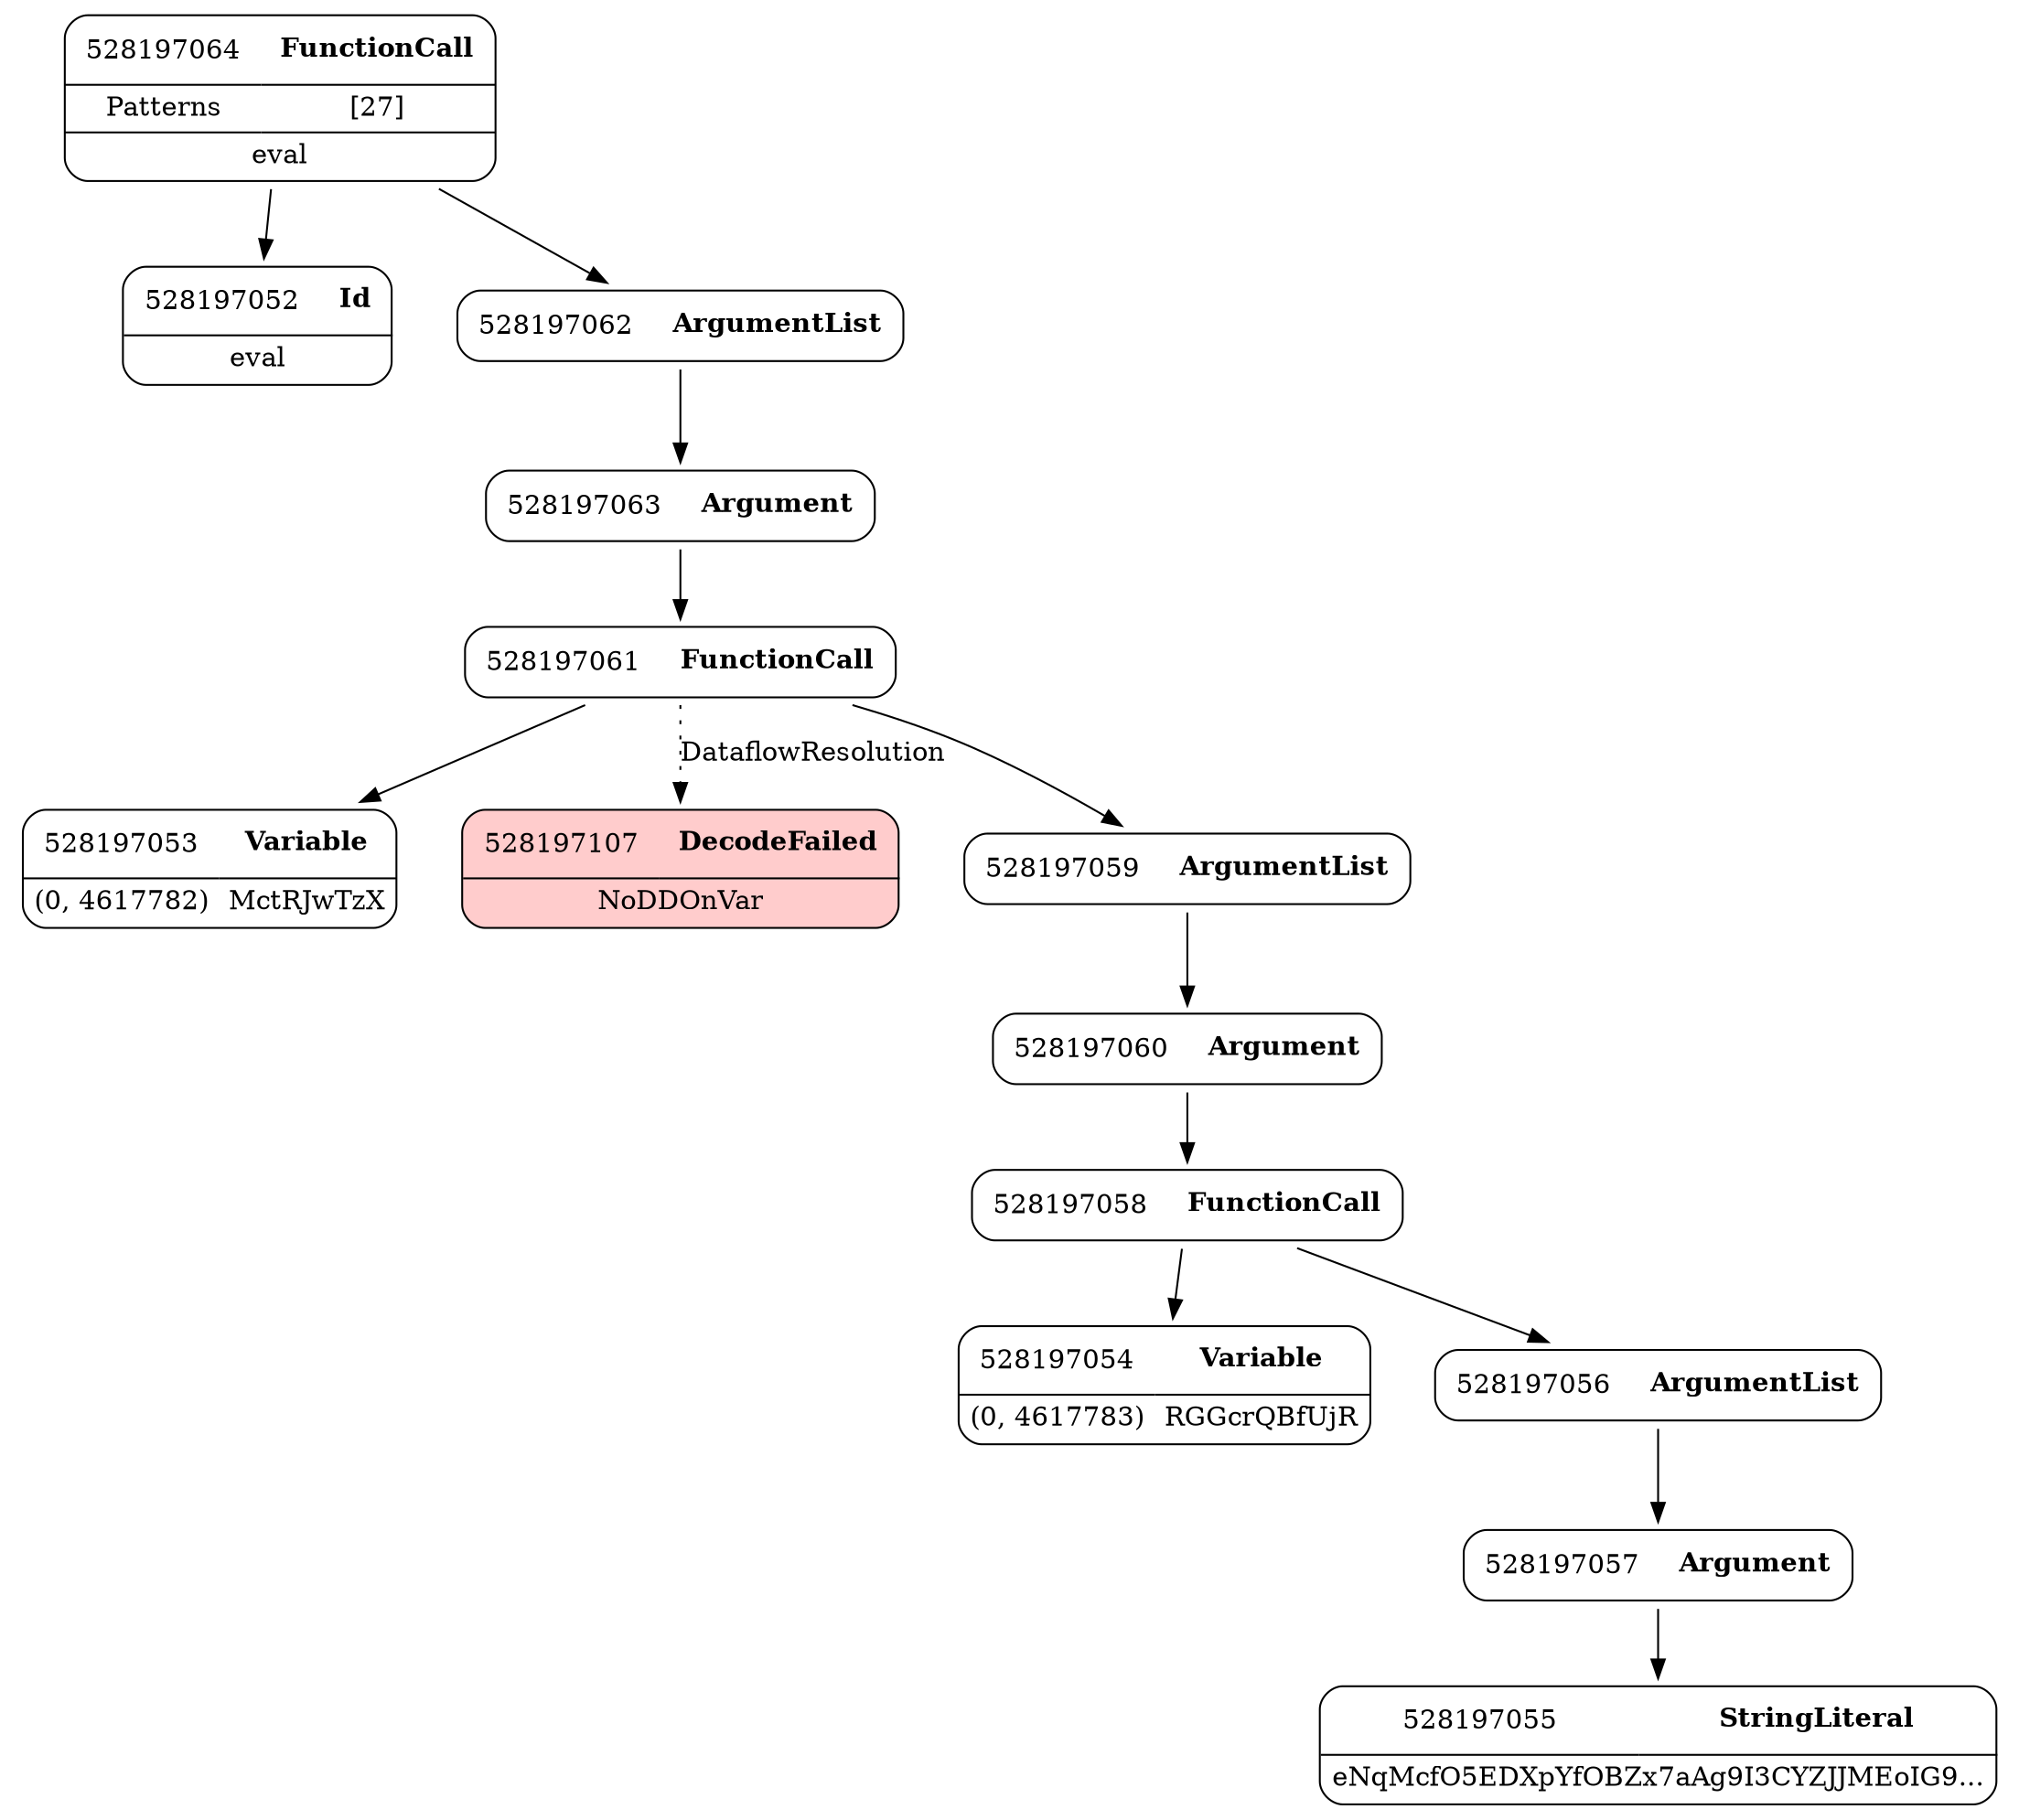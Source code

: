 digraph ast {
node [shape=none];
528197055 [label=<<TABLE border='1' cellspacing='0' cellpadding='10' style='rounded' ><TR><TD border='0'>528197055</TD><TD border='0'><B>StringLiteral</B></TD></TR><HR/><TR><TD border='0' cellpadding='5' colspan='2'>eNqMcfO5EDXpYfOBZx7aAg9I3CYZJJMEoIG9...</TD></TR></TABLE>>];
528197054 [label=<<TABLE border='1' cellspacing='0' cellpadding='10' style='rounded' ><TR><TD border='0'>528197054</TD><TD border='0'><B>Variable</B></TD></TR><HR/><TR><TD border='0' cellpadding='5'>(0, 4617783)</TD><TD border='0' cellpadding='5'>RGGcrQBfUjR</TD></TR></TABLE>>];
528197053 [label=<<TABLE border='1' cellspacing='0' cellpadding='10' style='rounded' ><TR><TD border='0'>528197053</TD><TD border='0'><B>Variable</B></TD></TR><HR/><TR><TD border='0' cellpadding='5'>(0, 4617782)</TD><TD border='0' cellpadding='5'>MctRJwTzX</TD></TR></TABLE>>];
528197052 [label=<<TABLE border='1' cellspacing='0' cellpadding='10' style='rounded' ><TR><TD border='0'>528197052</TD><TD border='0'><B>Id</B></TD></TR><HR/><TR><TD border='0' cellpadding='5' colspan='2'>eval</TD></TR></TABLE>>];
528197107 [label=<<TABLE border='1' cellspacing='0' cellpadding='10' style='rounded' bgcolor='#FFCCCC' ><TR><TD border='0'>528197107</TD><TD border='0'><B>DecodeFailed</B></TD></TR><HR/><TR><TD border='0' cellpadding='5' colspan='2'>NoDDOnVar</TD></TR></TABLE>>];
528197064 [label=<<TABLE border='1' cellspacing='0' cellpadding='10' style='rounded' ><TR><TD border='0'>528197064</TD><TD border='0'><B>FunctionCall</B></TD></TR><HR/><TR><TD border='0' cellpadding='5'>Patterns</TD><TD border='0' cellpadding='5'>[27]</TD></TR><HR/><TR><TD border='0' cellpadding='5' colspan='2'>eval</TD></TR></TABLE>>];
528197064 -> 528197052 [weight=2];
528197064 -> 528197062 [weight=2];
528197059 [label=<<TABLE border='1' cellspacing='0' cellpadding='10' style='rounded' ><TR><TD border='0'>528197059</TD><TD border='0'><B>ArgumentList</B></TD></TR></TABLE>>];
528197059 -> 528197060 [weight=2];
528197058 [label=<<TABLE border='1' cellspacing='0' cellpadding='10' style='rounded' ><TR><TD border='0'>528197058</TD><TD border='0'><B>FunctionCall</B></TD></TR></TABLE>>];
528197058 -> 528197054 [weight=2];
528197058 -> 528197056 [weight=2];
528197057 [label=<<TABLE border='1' cellspacing='0' cellpadding='10' style='rounded' ><TR><TD border='0'>528197057</TD><TD border='0'><B>Argument</B></TD></TR></TABLE>>];
528197057 -> 528197055 [weight=2];
528197056 [label=<<TABLE border='1' cellspacing='0' cellpadding='10' style='rounded' ><TR><TD border='0'>528197056</TD><TD border='0'><B>ArgumentList</B></TD></TR></TABLE>>];
528197056 -> 528197057 [weight=2];
528197063 [label=<<TABLE border='1' cellspacing='0' cellpadding='10' style='rounded' ><TR><TD border='0'>528197063</TD><TD border='0'><B>Argument</B></TD></TR></TABLE>>];
528197063 -> 528197061 [weight=2];
528197062 [label=<<TABLE border='1' cellspacing='0' cellpadding='10' style='rounded' ><TR><TD border='0'>528197062</TD><TD border='0'><B>ArgumentList</B></TD></TR></TABLE>>];
528197062 -> 528197063 [weight=2];
528197061 [label=<<TABLE border='1' cellspacing='0' cellpadding='10' style='rounded' ><TR><TD border='0'>528197061</TD><TD border='0'><B>FunctionCall</B></TD></TR></TABLE>>];
528197061 -> 528197053 [weight=2];
528197061 -> 528197059 [weight=2];
528197061 -> 528197107 [style=dotted,label=DataflowResolution];
528197060 [label=<<TABLE border='1' cellspacing='0' cellpadding='10' style='rounded' ><TR><TD border='0'>528197060</TD><TD border='0'><B>Argument</B></TD></TR></TABLE>>];
528197060 -> 528197058 [weight=2];
}
